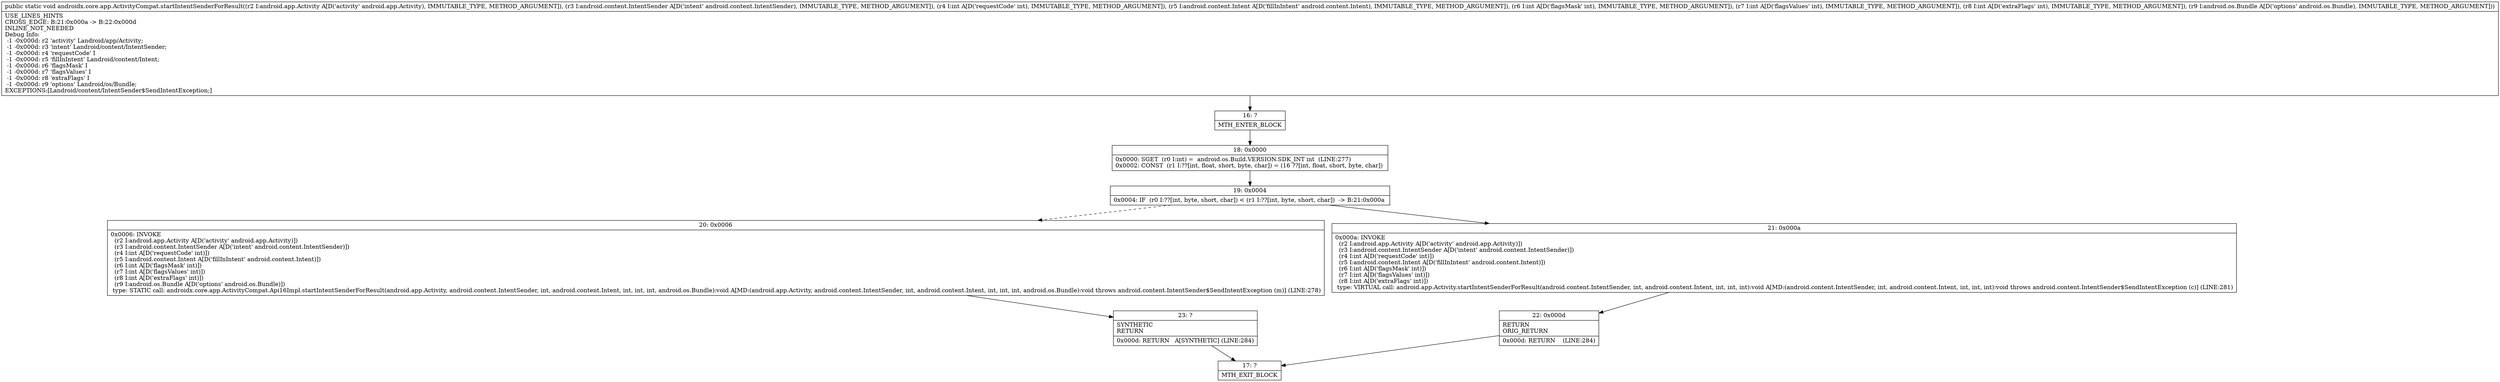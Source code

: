 digraph "CFG forandroidx.core.app.ActivityCompat.startIntentSenderForResult(Landroid\/app\/Activity;Landroid\/content\/IntentSender;ILandroid\/content\/Intent;IIILandroid\/os\/Bundle;)V" {
Node_16 [shape=record,label="{16\:\ ?|MTH_ENTER_BLOCK\l}"];
Node_18 [shape=record,label="{18\:\ 0x0000|0x0000: SGET  (r0 I:int) =  android.os.Build.VERSION.SDK_INT int  (LINE:277)\l0x0002: CONST  (r1 I:??[int, float, short, byte, char]) = (16 ??[int, float, short, byte, char]) \l}"];
Node_19 [shape=record,label="{19\:\ 0x0004|0x0004: IF  (r0 I:??[int, byte, short, char]) \< (r1 I:??[int, byte, short, char])  \-\> B:21:0x000a \l}"];
Node_20 [shape=record,label="{20\:\ 0x0006|0x0006: INVOKE  \l  (r2 I:android.app.Activity A[D('activity' android.app.Activity)])\l  (r3 I:android.content.IntentSender A[D('intent' android.content.IntentSender)])\l  (r4 I:int A[D('requestCode' int)])\l  (r5 I:android.content.Intent A[D('fillInIntent' android.content.Intent)])\l  (r6 I:int A[D('flagsMask' int)])\l  (r7 I:int A[D('flagsValues' int)])\l  (r8 I:int A[D('extraFlags' int)])\l  (r9 I:android.os.Bundle A[D('options' android.os.Bundle)])\l type: STATIC call: androidx.core.app.ActivityCompat.Api16Impl.startIntentSenderForResult(android.app.Activity, android.content.IntentSender, int, android.content.Intent, int, int, int, android.os.Bundle):void A[MD:(android.app.Activity, android.content.IntentSender, int, android.content.Intent, int, int, int, android.os.Bundle):void throws android.content.IntentSender$SendIntentException (m)] (LINE:278)\l}"];
Node_23 [shape=record,label="{23\:\ ?|SYNTHETIC\lRETURN\l|0x000d: RETURN   A[SYNTHETIC] (LINE:284)\l}"];
Node_17 [shape=record,label="{17\:\ ?|MTH_EXIT_BLOCK\l}"];
Node_21 [shape=record,label="{21\:\ 0x000a|0x000a: INVOKE  \l  (r2 I:android.app.Activity A[D('activity' android.app.Activity)])\l  (r3 I:android.content.IntentSender A[D('intent' android.content.IntentSender)])\l  (r4 I:int A[D('requestCode' int)])\l  (r5 I:android.content.Intent A[D('fillInIntent' android.content.Intent)])\l  (r6 I:int A[D('flagsMask' int)])\l  (r7 I:int A[D('flagsValues' int)])\l  (r8 I:int A[D('extraFlags' int)])\l type: VIRTUAL call: android.app.Activity.startIntentSenderForResult(android.content.IntentSender, int, android.content.Intent, int, int, int):void A[MD:(android.content.IntentSender, int, android.content.Intent, int, int, int):void throws android.content.IntentSender$SendIntentException (c)] (LINE:281)\l}"];
Node_22 [shape=record,label="{22\:\ 0x000d|RETURN\lORIG_RETURN\l|0x000d: RETURN    (LINE:284)\l}"];
MethodNode[shape=record,label="{public static void androidx.core.app.ActivityCompat.startIntentSenderForResult((r2 I:android.app.Activity A[D('activity' android.app.Activity), IMMUTABLE_TYPE, METHOD_ARGUMENT]), (r3 I:android.content.IntentSender A[D('intent' android.content.IntentSender), IMMUTABLE_TYPE, METHOD_ARGUMENT]), (r4 I:int A[D('requestCode' int), IMMUTABLE_TYPE, METHOD_ARGUMENT]), (r5 I:android.content.Intent A[D('fillInIntent' android.content.Intent), IMMUTABLE_TYPE, METHOD_ARGUMENT]), (r6 I:int A[D('flagsMask' int), IMMUTABLE_TYPE, METHOD_ARGUMENT]), (r7 I:int A[D('flagsValues' int), IMMUTABLE_TYPE, METHOD_ARGUMENT]), (r8 I:int A[D('extraFlags' int), IMMUTABLE_TYPE, METHOD_ARGUMENT]), (r9 I:android.os.Bundle A[D('options' android.os.Bundle), IMMUTABLE_TYPE, METHOD_ARGUMENT]))  | USE_LINES_HINTS\lCROSS_EDGE: B:21:0x000a \-\> B:22:0x000d\lINLINE_NOT_NEEDED\lDebug Info:\l  \-1 \-0x000d: r2 'activity' Landroid\/app\/Activity;\l  \-1 \-0x000d: r3 'intent' Landroid\/content\/IntentSender;\l  \-1 \-0x000d: r4 'requestCode' I\l  \-1 \-0x000d: r5 'fillInIntent' Landroid\/content\/Intent;\l  \-1 \-0x000d: r6 'flagsMask' I\l  \-1 \-0x000d: r7 'flagsValues' I\l  \-1 \-0x000d: r8 'extraFlags' I\l  \-1 \-0x000d: r9 'options' Landroid\/os\/Bundle;\lEXCEPTIONS:[Landroid\/content\/IntentSender$SendIntentException;]\l}"];
MethodNode -> Node_16;Node_16 -> Node_18;
Node_18 -> Node_19;
Node_19 -> Node_20[style=dashed];
Node_19 -> Node_21;
Node_20 -> Node_23;
Node_23 -> Node_17;
Node_21 -> Node_22;
Node_22 -> Node_17;
}

